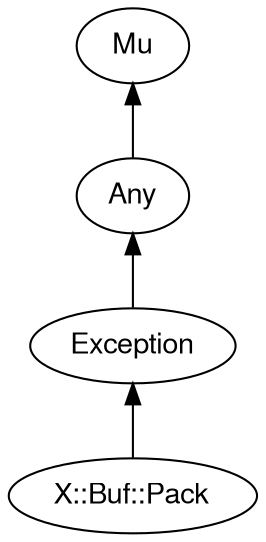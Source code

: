 digraph "perl6-type-graph" {
    rankdir=BT;
    splines=polyline;
    overlap=false; 
    // Types
    "X::Buf::Pack" [color="#000000", fontcolor="#000000", href="/type/X::Buf::Pack", fontname="FreeSans"];
    "Mu" [color="#000000", fontcolor="#000000", href="/type/Mu", fontname="FreeSans"];
    "Any" [color="#000000", fontcolor="#000000", href="/type/Any", fontname="FreeSans"];
    "Exception" [color="#000000", fontcolor="#000000", href="/type/Exception", fontname="FreeSans"];

    // Superclasses
    "X::Buf::Pack" -> "Exception" [color="#000000"];
    "Any" -> "Mu" [color="#000000"];
    "Exception" -> "Any" [color="#000000"];

    // Roles
}
